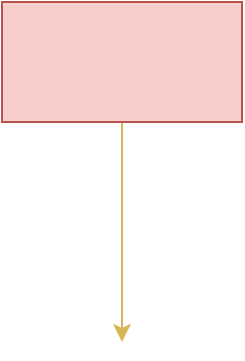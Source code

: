 <mxfile pages="1" version="11.2.2" type="github"><diagram id="6SwzlQPqy2IsoB5ir7ak" name="Page-1"><mxGraphModel dx="1229" dy="679" grid="1" gridSize="10" guides="1" tooltips="1" connect="1" arrows="1" fold="1" page="1" pageScale="1" pageWidth="827" pageHeight="1169" math="0" shadow="0"><root><mxCell id="0"/><mxCell id="1" parent="0"/><mxCell id="-bJyTMwTXUjYzkQTt4cR-2" style="edgeStyle=orthogonalEdgeStyle;rounded=0;orthogonalLoop=1;jettySize=auto;html=1;fillColor=#fff2cc;strokeColor=#d6b656;" edge="1" parent="1" source="-bJyTMwTXUjYzkQTt4cR-1"><mxGeometry relative="1" as="geometry"><mxPoint x="320" y="220" as="targetPoint"/></mxGeometry></mxCell><mxCell id="-bJyTMwTXUjYzkQTt4cR-1" value="" style="rounded=0;whiteSpace=wrap;html=1;fillColor=#f8cecc;strokeColor=#b85450;" vertex="1" parent="1"><mxGeometry x="260" y="50" width="120" height="60" as="geometry"/></mxCell></root></mxGraphModel></diagram></mxfile>